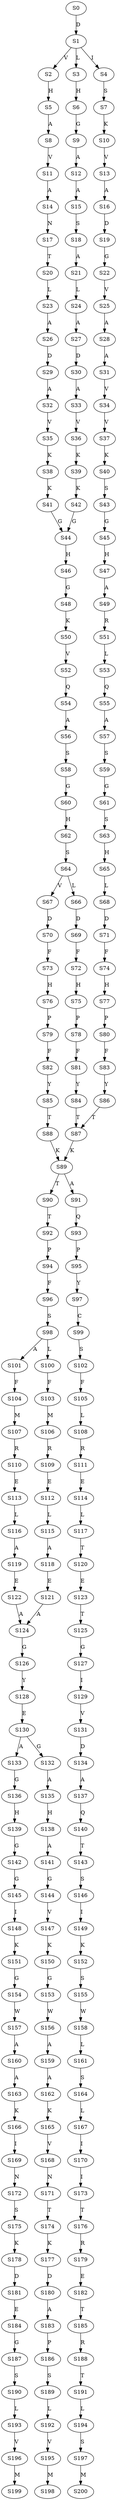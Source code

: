 strict digraph  {
	S0 -> S1 [ label = D ];
	S1 -> S2 [ label = V ];
	S1 -> S3 [ label = L ];
	S1 -> S4 [ label = I ];
	S2 -> S5 [ label = H ];
	S3 -> S6 [ label = H ];
	S4 -> S7 [ label = S ];
	S5 -> S8 [ label = A ];
	S6 -> S9 [ label = G ];
	S7 -> S10 [ label = K ];
	S8 -> S11 [ label = V ];
	S9 -> S12 [ label = A ];
	S10 -> S13 [ label = V ];
	S11 -> S14 [ label = A ];
	S12 -> S15 [ label = A ];
	S13 -> S16 [ label = A ];
	S14 -> S17 [ label = N ];
	S15 -> S18 [ label = S ];
	S16 -> S19 [ label = D ];
	S17 -> S20 [ label = T ];
	S18 -> S21 [ label = A ];
	S19 -> S22 [ label = G ];
	S20 -> S23 [ label = L ];
	S21 -> S24 [ label = L ];
	S22 -> S25 [ label = V ];
	S23 -> S26 [ label = A ];
	S24 -> S27 [ label = A ];
	S25 -> S28 [ label = A ];
	S26 -> S29 [ label = D ];
	S27 -> S30 [ label = D ];
	S28 -> S31 [ label = A ];
	S29 -> S32 [ label = A ];
	S30 -> S33 [ label = A ];
	S31 -> S34 [ label = V ];
	S32 -> S35 [ label = V ];
	S33 -> S36 [ label = V ];
	S34 -> S37 [ label = V ];
	S35 -> S38 [ label = K ];
	S36 -> S39 [ label = K ];
	S37 -> S40 [ label = K ];
	S38 -> S41 [ label = K ];
	S39 -> S42 [ label = K ];
	S40 -> S43 [ label = S ];
	S41 -> S44 [ label = G ];
	S42 -> S44 [ label = G ];
	S43 -> S45 [ label = G ];
	S44 -> S46 [ label = H ];
	S45 -> S47 [ label = H ];
	S46 -> S48 [ label = G ];
	S47 -> S49 [ label = A ];
	S48 -> S50 [ label = K ];
	S49 -> S51 [ label = R ];
	S50 -> S52 [ label = V ];
	S51 -> S53 [ label = L ];
	S52 -> S54 [ label = Q ];
	S53 -> S55 [ label = Q ];
	S54 -> S56 [ label = A ];
	S55 -> S57 [ label = A ];
	S56 -> S58 [ label = S ];
	S57 -> S59 [ label = S ];
	S58 -> S60 [ label = G ];
	S59 -> S61 [ label = G ];
	S60 -> S62 [ label = H ];
	S61 -> S63 [ label = S ];
	S62 -> S64 [ label = S ];
	S63 -> S65 [ label = H ];
	S64 -> S66 [ label = L ];
	S64 -> S67 [ label = V ];
	S65 -> S68 [ label = L ];
	S66 -> S69 [ label = D ];
	S67 -> S70 [ label = D ];
	S68 -> S71 [ label = D ];
	S69 -> S72 [ label = F ];
	S70 -> S73 [ label = F ];
	S71 -> S74 [ label = F ];
	S72 -> S75 [ label = H ];
	S73 -> S76 [ label = H ];
	S74 -> S77 [ label = H ];
	S75 -> S78 [ label = P ];
	S76 -> S79 [ label = P ];
	S77 -> S80 [ label = P ];
	S78 -> S81 [ label = F ];
	S79 -> S82 [ label = F ];
	S80 -> S83 [ label = F ];
	S81 -> S84 [ label = Y ];
	S82 -> S85 [ label = Y ];
	S83 -> S86 [ label = Y ];
	S84 -> S87 [ label = T ];
	S85 -> S88 [ label = T ];
	S86 -> S87 [ label = T ];
	S87 -> S89 [ label = K ];
	S88 -> S89 [ label = K ];
	S89 -> S90 [ label = T ];
	S89 -> S91 [ label = A ];
	S90 -> S92 [ label = T ];
	S91 -> S93 [ label = Q ];
	S92 -> S94 [ label = P ];
	S93 -> S95 [ label = P ];
	S94 -> S96 [ label = F ];
	S95 -> S97 [ label = Y ];
	S96 -> S98 [ label = S ];
	S97 -> S99 [ label = C ];
	S98 -> S100 [ label = L ];
	S98 -> S101 [ label = A ];
	S99 -> S102 [ label = S ];
	S100 -> S103 [ label = F ];
	S101 -> S104 [ label = F ];
	S102 -> S105 [ label = F ];
	S103 -> S106 [ label = M ];
	S104 -> S107 [ label = M ];
	S105 -> S108 [ label = L ];
	S106 -> S109 [ label = R ];
	S107 -> S110 [ label = R ];
	S108 -> S111 [ label = R ];
	S109 -> S112 [ label = E ];
	S110 -> S113 [ label = E ];
	S111 -> S114 [ label = E ];
	S112 -> S115 [ label = L ];
	S113 -> S116 [ label = L ];
	S114 -> S117 [ label = L ];
	S115 -> S118 [ label = A ];
	S116 -> S119 [ label = A ];
	S117 -> S120 [ label = T ];
	S118 -> S121 [ label = E ];
	S119 -> S122 [ label = E ];
	S120 -> S123 [ label = E ];
	S121 -> S124 [ label = A ];
	S122 -> S124 [ label = A ];
	S123 -> S125 [ label = T ];
	S124 -> S126 [ label = G ];
	S125 -> S127 [ label = G ];
	S126 -> S128 [ label = Y ];
	S127 -> S129 [ label = I ];
	S128 -> S130 [ label = E ];
	S129 -> S131 [ label = V ];
	S130 -> S132 [ label = G ];
	S130 -> S133 [ label = A ];
	S131 -> S134 [ label = D ];
	S132 -> S135 [ label = A ];
	S133 -> S136 [ label = G ];
	S134 -> S137 [ label = A ];
	S135 -> S138 [ label = H ];
	S136 -> S139 [ label = H ];
	S137 -> S140 [ label = Q ];
	S138 -> S141 [ label = A ];
	S139 -> S142 [ label = G ];
	S140 -> S143 [ label = T ];
	S141 -> S144 [ label = G ];
	S142 -> S145 [ label = G ];
	S143 -> S146 [ label = S ];
	S144 -> S147 [ label = V ];
	S145 -> S148 [ label = I ];
	S146 -> S149 [ label = I ];
	S147 -> S150 [ label = K ];
	S148 -> S151 [ label = K ];
	S149 -> S152 [ label = K ];
	S150 -> S153 [ label = G ];
	S151 -> S154 [ label = G ];
	S152 -> S155 [ label = S ];
	S153 -> S156 [ label = W ];
	S154 -> S157 [ label = W ];
	S155 -> S158 [ label = W ];
	S156 -> S159 [ label = A ];
	S157 -> S160 [ label = A ];
	S158 -> S161 [ label = L ];
	S159 -> S162 [ label = A ];
	S160 -> S163 [ label = A ];
	S161 -> S164 [ label = S ];
	S162 -> S165 [ label = K ];
	S163 -> S166 [ label = K ];
	S164 -> S167 [ label = L ];
	S165 -> S168 [ label = V ];
	S166 -> S169 [ label = I ];
	S167 -> S170 [ label = I ];
	S168 -> S171 [ label = N ];
	S169 -> S172 [ label = N ];
	S170 -> S173 [ label = I ];
	S171 -> S174 [ label = T ];
	S172 -> S175 [ label = S ];
	S173 -> S176 [ label = T ];
	S174 -> S177 [ label = K ];
	S175 -> S178 [ label = K ];
	S176 -> S179 [ label = R ];
	S177 -> S180 [ label = D ];
	S178 -> S181 [ label = D ];
	S179 -> S182 [ label = E ];
	S180 -> S183 [ label = A ];
	S181 -> S184 [ label = E ];
	S182 -> S185 [ label = T ];
	S183 -> S186 [ label = P ];
	S184 -> S187 [ label = G ];
	S185 -> S188 [ label = R ];
	S186 -> S189 [ label = S ];
	S187 -> S190 [ label = S ];
	S188 -> S191 [ label = T ];
	S189 -> S192 [ label = L ];
	S190 -> S193 [ label = L ];
	S191 -> S194 [ label = L ];
	S192 -> S195 [ label = V ];
	S193 -> S196 [ label = V ];
	S194 -> S197 [ label = S ];
	S195 -> S198 [ label = M ];
	S196 -> S199 [ label = M ];
	S197 -> S200 [ label = M ];
}
